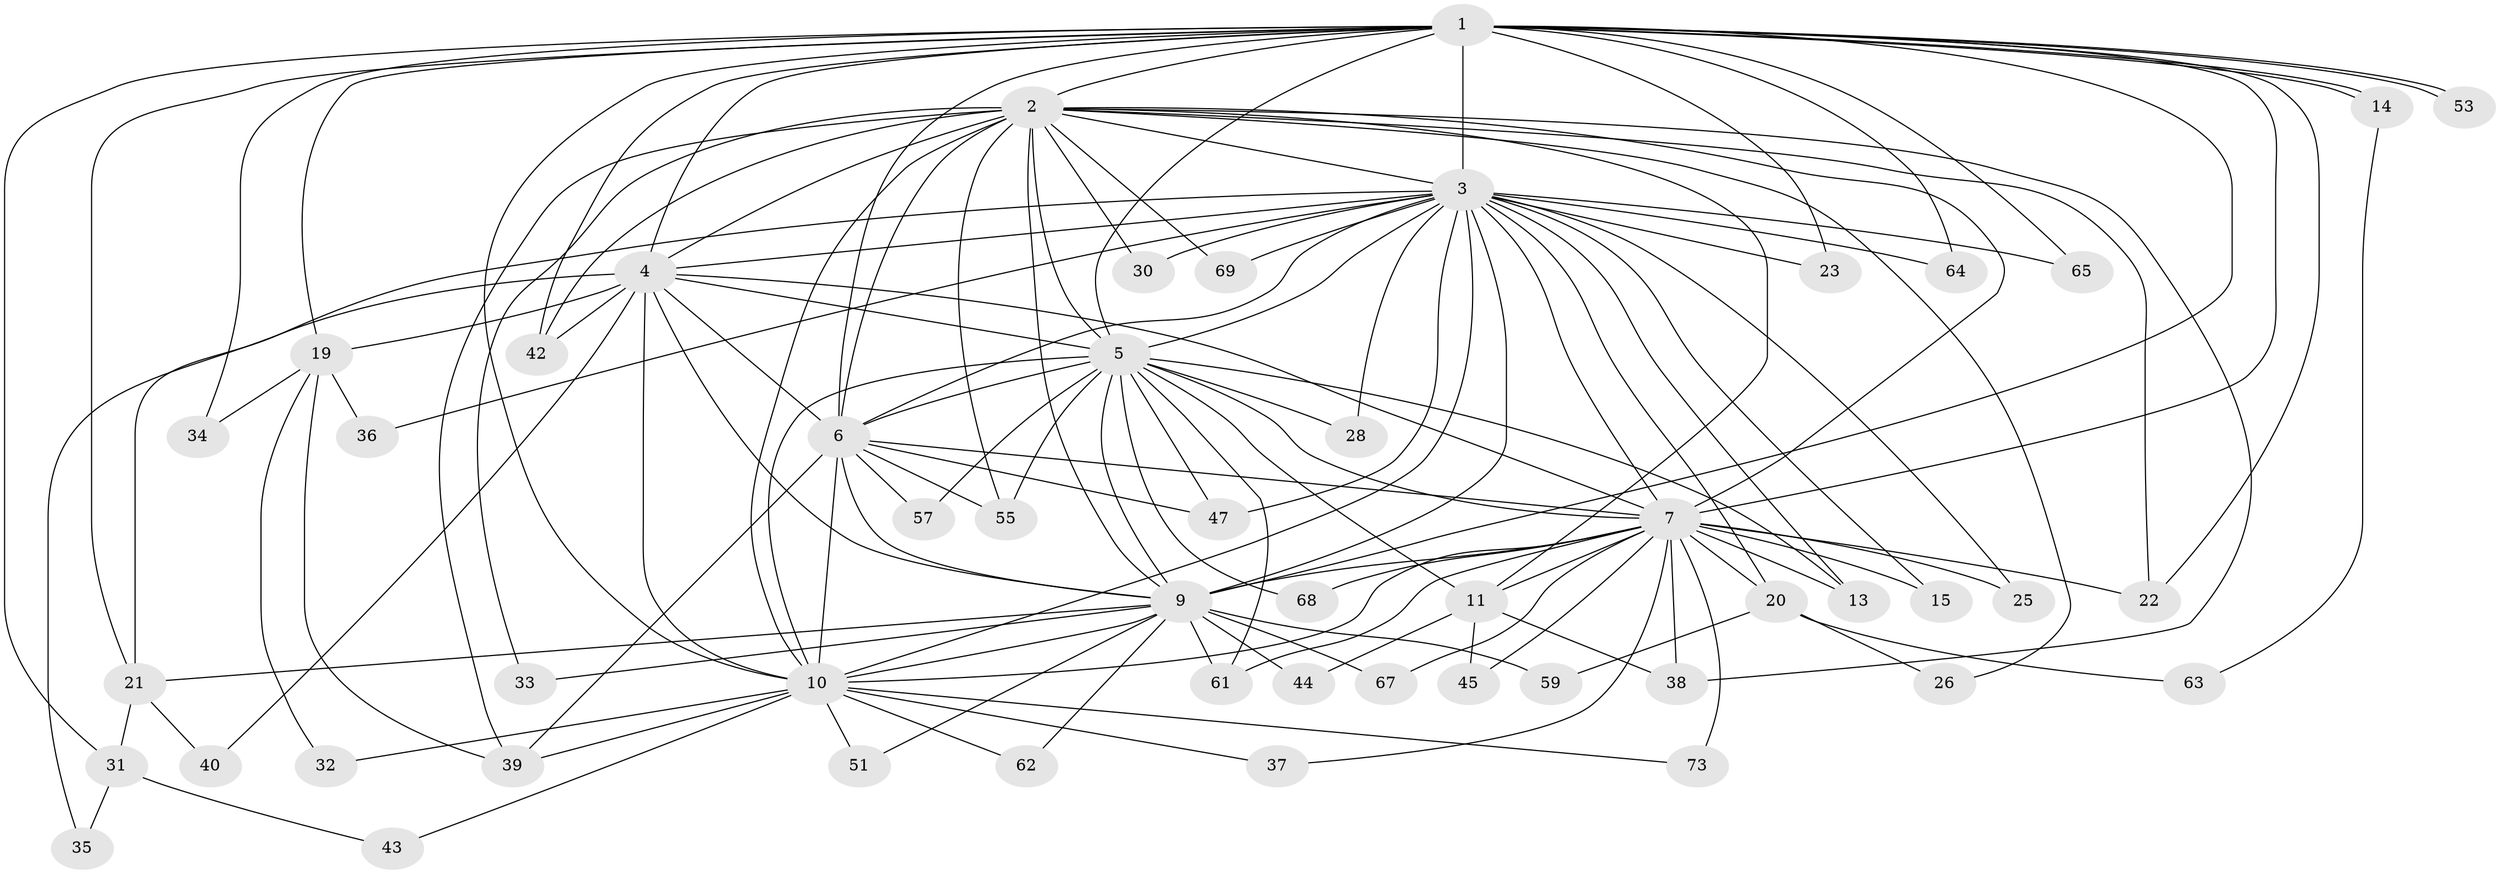 // original degree distribution, {21: 0.013513513513513514, 19: 0.013513513513513514, 18: 0.04054054054054054, 15: 0.013513513513513514, 14: 0.02702702702702703, 23: 0.013513513513513514, 17: 0.013513513513513514, 6: 0.02702702702702703, 2: 0.5675675675675675, 3: 0.16216216216216217, 4: 0.06756756756756757, 7: 0.013513513513513514, 5: 0.02702702702702703}
// Generated by graph-tools (version 1.1) at 2025/10/02/27/25 16:10:59]
// undirected, 51 vertices, 131 edges
graph export_dot {
graph [start="1"]
  node [color=gray90,style=filled];
  1 [super="+18"];
  2 [super="+16"];
  3 [super="+8"];
  4 [super="+12"];
  5 [super="+46"];
  6 [super="+66"];
  7 [super="+24"];
  9 [super="+29"];
  10 [super="+72"];
  11 [super="+17"];
  13 [super="+41"];
  14;
  15;
  19 [super="+50"];
  20 [super="+27"];
  21 [super="+49"];
  22 [super="+48"];
  23 [super="+74"];
  25;
  26;
  28;
  30;
  31;
  32;
  33;
  34 [super="+56"];
  35;
  36;
  37;
  38 [super="+60"];
  39 [super="+54"];
  40;
  42 [super="+52"];
  43;
  44;
  45;
  47 [super="+58"];
  51;
  53;
  55 [super="+70"];
  57;
  59;
  61 [super="+71"];
  62;
  63;
  64;
  65;
  67;
  68;
  69;
  73;
  1 -- 2;
  1 -- 3 [weight=2];
  1 -- 4;
  1 -- 5;
  1 -- 6;
  1 -- 7;
  1 -- 9 [weight=3];
  1 -- 10;
  1 -- 14;
  1 -- 14;
  1 -- 19;
  1 -- 22;
  1 -- 23;
  1 -- 31;
  1 -- 34 [weight=2];
  1 -- 53;
  1 -- 53;
  1 -- 65;
  1 -- 64;
  1 -- 21;
  1 -- 42;
  2 -- 3 [weight=2];
  2 -- 4;
  2 -- 5;
  2 -- 6;
  2 -- 7;
  2 -- 9;
  2 -- 10;
  2 -- 11;
  2 -- 22;
  2 -- 26;
  2 -- 30;
  2 -- 38;
  2 -- 39;
  2 -- 42;
  2 -- 55;
  2 -- 33;
  2 -- 69;
  3 -- 4 [weight=2];
  3 -- 5 [weight=2];
  3 -- 6 [weight=2];
  3 -- 7 [weight=2];
  3 -- 9 [weight=2];
  3 -- 10 [weight=2];
  3 -- 13;
  3 -- 20;
  3 -- 23 [weight=2];
  3 -- 25;
  3 -- 28;
  3 -- 30;
  3 -- 47;
  3 -- 65;
  3 -- 64;
  3 -- 36;
  3 -- 69;
  3 -- 15;
  3 -- 21;
  4 -- 5;
  4 -- 6;
  4 -- 7;
  4 -- 9;
  4 -- 10 [weight=2];
  4 -- 19 [weight=2];
  4 -- 35;
  4 -- 40;
  4 -- 42;
  5 -- 6;
  5 -- 7;
  5 -- 9;
  5 -- 10;
  5 -- 11;
  5 -- 28;
  5 -- 57;
  5 -- 61;
  5 -- 68;
  5 -- 47;
  5 -- 13;
  5 -- 55;
  6 -- 7 [weight=2];
  6 -- 9;
  6 -- 10;
  6 -- 47;
  6 -- 55;
  6 -- 57;
  6 -- 39;
  7 -- 9 [weight=2];
  7 -- 10;
  7 -- 13;
  7 -- 15;
  7 -- 20 [weight=2];
  7 -- 37;
  7 -- 38;
  7 -- 45;
  7 -- 67;
  7 -- 68;
  7 -- 73;
  7 -- 11;
  7 -- 61;
  7 -- 25;
  7 -- 22;
  9 -- 10;
  9 -- 21;
  9 -- 33;
  9 -- 51;
  9 -- 59;
  9 -- 61;
  9 -- 67;
  9 -- 62;
  9 -- 44;
  10 -- 32;
  10 -- 37;
  10 -- 43;
  10 -- 51;
  10 -- 62;
  10 -- 73;
  10 -- 39;
  11 -- 44;
  11 -- 45;
  11 -- 38;
  14 -- 63;
  19 -- 32;
  19 -- 34;
  19 -- 36;
  19 -- 39;
  20 -- 26;
  20 -- 59;
  20 -- 63;
  21 -- 31;
  21 -- 40;
  31 -- 35;
  31 -- 43;
}
